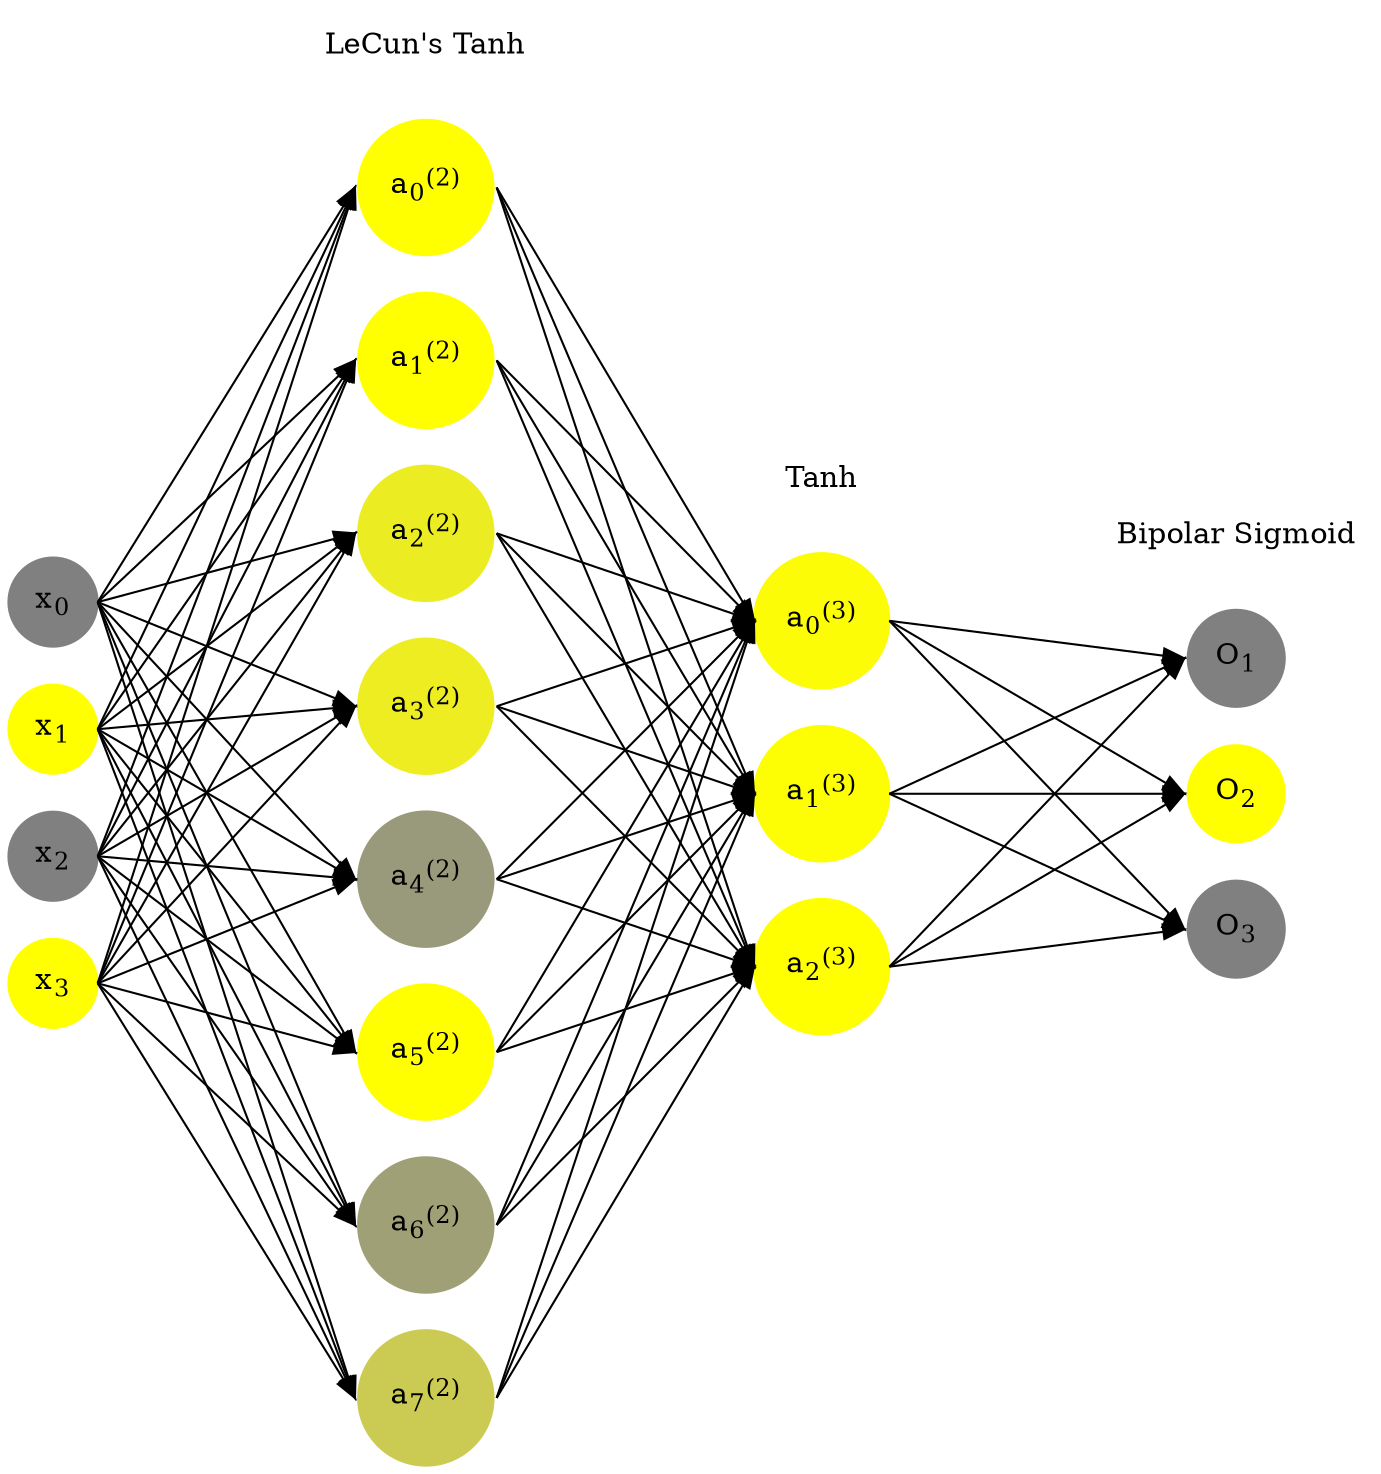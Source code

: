 digraph G {
	rankdir = LR;
	splines=false;
	edge[style=invis];
	ranksep= 1.4;
	{
	node [shape=circle, color="0.1667, 0.0, 0.5", style=filled, fillcolor="0.1667, 0.0, 0.5"];
	x0 [label=<x<sub>0</sub>>];
	}
	{
	node [shape=circle, color="0.1667, 1.0, 1.0", style=filled, fillcolor="0.1667, 1.0, 1.0"];
	x1 [label=<x<sub>1</sub>>];
	}
	{
	node [shape=circle, color="0.1667, 0.0, 0.5", style=filled, fillcolor="0.1667, 0.0, 0.5"];
	x2 [label=<x<sub>2</sub>>];
	}
	{
	node [shape=circle, color="0.1667, 1.0, 1.0", style=filled, fillcolor="0.1667, 1.0, 1.0"];
	x3 [label=<x<sub>3</sub>>];
	}
	{
	node [shape=circle, color="0.1667, 1.323787, 1.161893", style=filled, fillcolor="0.1667, 1.323787, 1.161893"];
	a02 [label=<a<sub>0</sub><sup>(2)</sup>>];
	}
	{
	node [shape=circle, color="0.1667, 1.364055, 1.182027", style=filled, fillcolor="0.1667, 1.364055, 1.182027"];
	a12 [label=<a<sub>1</sub><sup>(2)</sup>>];
	}
	{
	node [shape=circle, color="0.1667, 0.848618, 0.924309", style=filled, fillcolor="0.1667, 0.848618, 0.924309"];
	a22 [label=<a<sub>2</sub><sup>(2)</sup>>];
	}
	{
	node [shape=circle, color="0.1667, 0.852973, 0.926487", style=filled, fillcolor="0.1667, 0.852973, 0.926487"];
	a32 [label=<a<sub>3</sub><sup>(2)</sup>>];
	}
	{
	node [shape=circle, color="0.1667, 0.195785, 0.597892", style=filled, fillcolor="0.1667, 0.195785, 0.597892"];
	a42 [label=<a<sub>4</sub><sup>(2)</sup>>];
	}
	{
	node [shape=circle, color="0.1667, 1.481276, 1.240638", style=filled, fillcolor="0.1667, 1.481276, 1.240638"];
	a52 [label=<a<sub>5</sub><sup>(2)</sup>>];
	}
	{
	node [shape=circle, color="0.1667, 0.255369, 0.627684", style=filled, fillcolor="0.1667, 0.255369, 0.627684"];
	a62 [label=<a<sub>6</sub><sup>(2)</sup>>];
	}
	{
	node [shape=circle, color="0.1667, 0.589911, 0.794956", style=filled, fillcolor="0.1667, 0.589911, 0.794956"];
	a72 [label=<a<sub>7</sub><sup>(2)</sup>>];
	}
	{
	node [shape=circle, color="0.1667, 0.975559, 0.987779", style=filled, fillcolor="0.1667, 0.975559, 0.987779"];
	a03 [label=<a<sub>0</sub><sup>(3)</sup>>];
	}
	{
	node [shape=circle, color="0.1667, 0.984336, 0.992168", style=filled, fillcolor="0.1667, 0.984336, 0.992168"];
	a13 [label=<a<sub>1</sub><sup>(3)</sup>>];
	}
	{
	node [shape=circle, color="0.1667, 0.998283, 0.999142", style=filled, fillcolor="0.1667, 0.998283, 0.999142"];
	a23 [label=<a<sub>2</sub><sup>(3)</sup>>];
	}
	{
	node [shape=circle, color="0.1667, 0.0, 0.5", style=filled, fillcolor="0.1667, 0.0, 0.5"];
	O1 [label=<O<sub>1</sub>>];
	}
	{
	node [shape=circle, color="0.1667, 1.0, 1.0", style=filled, fillcolor="0.1667, 1.0, 1.0"];
	O2 [label=<O<sub>2</sub>>];
	}
	{
	node [shape=circle, color="0.1667, 0.0, 0.5", style=filled, fillcolor="0.1667, 0.0, 0.5"];
	O3 [label=<O<sub>3</sub>>];
	}
	{
	rank=same;
	x0->x1->x2->x3;
	}
	{
	rank=same;
	a02->a12->a22->a32->a42->a52->a62->a72;
	}
	{
	rank=same;
	a03->a13->a23;
	}
	{
	rank=same;
	O1->O2->O3;
	}
	l1 [shape=plaintext,label="LeCun's Tanh"];
	l1->a02;
	{rank=same; l1;a02};
	l2 [shape=plaintext,label="Tanh"];
	l2->a03;
	{rank=same; l2;a03};
	l3 [shape=plaintext,label="Bipolar Sigmoid"];
	l3->O1;
	{rank=same; l3;O1};
edge[style=solid, tailport=e, headport=w];
	{x0;x1;x2;x3} -> {a02;a12;a22;a32;a42;a52;a62;a72};
	{a02;a12;a22;a32;a42;a52;a62;a72} -> {a03;a13;a23};
	{a03;a13;a23} -> {O1,O2,O3};
}